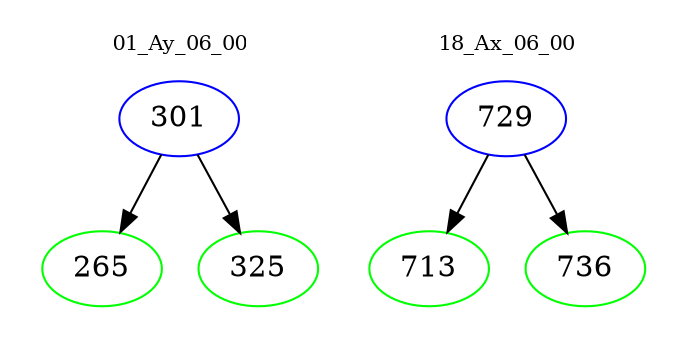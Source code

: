 digraph{
subgraph cluster_0 {
color = white
label = "01_Ay_06_00";
fontsize=10;
T0_301 [label="301", color="blue"]
T0_301 -> T0_265 [color="black"]
T0_265 [label="265", color="green"]
T0_301 -> T0_325 [color="black"]
T0_325 [label="325", color="green"]
}
subgraph cluster_1 {
color = white
label = "18_Ax_06_00";
fontsize=10;
T1_729 [label="729", color="blue"]
T1_729 -> T1_713 [color="black"]
T1_713 [label="713", color="green"]
T1_729 -> T1_736 [color="black"]
T1_736 [label="736", color="green"]
}
}
